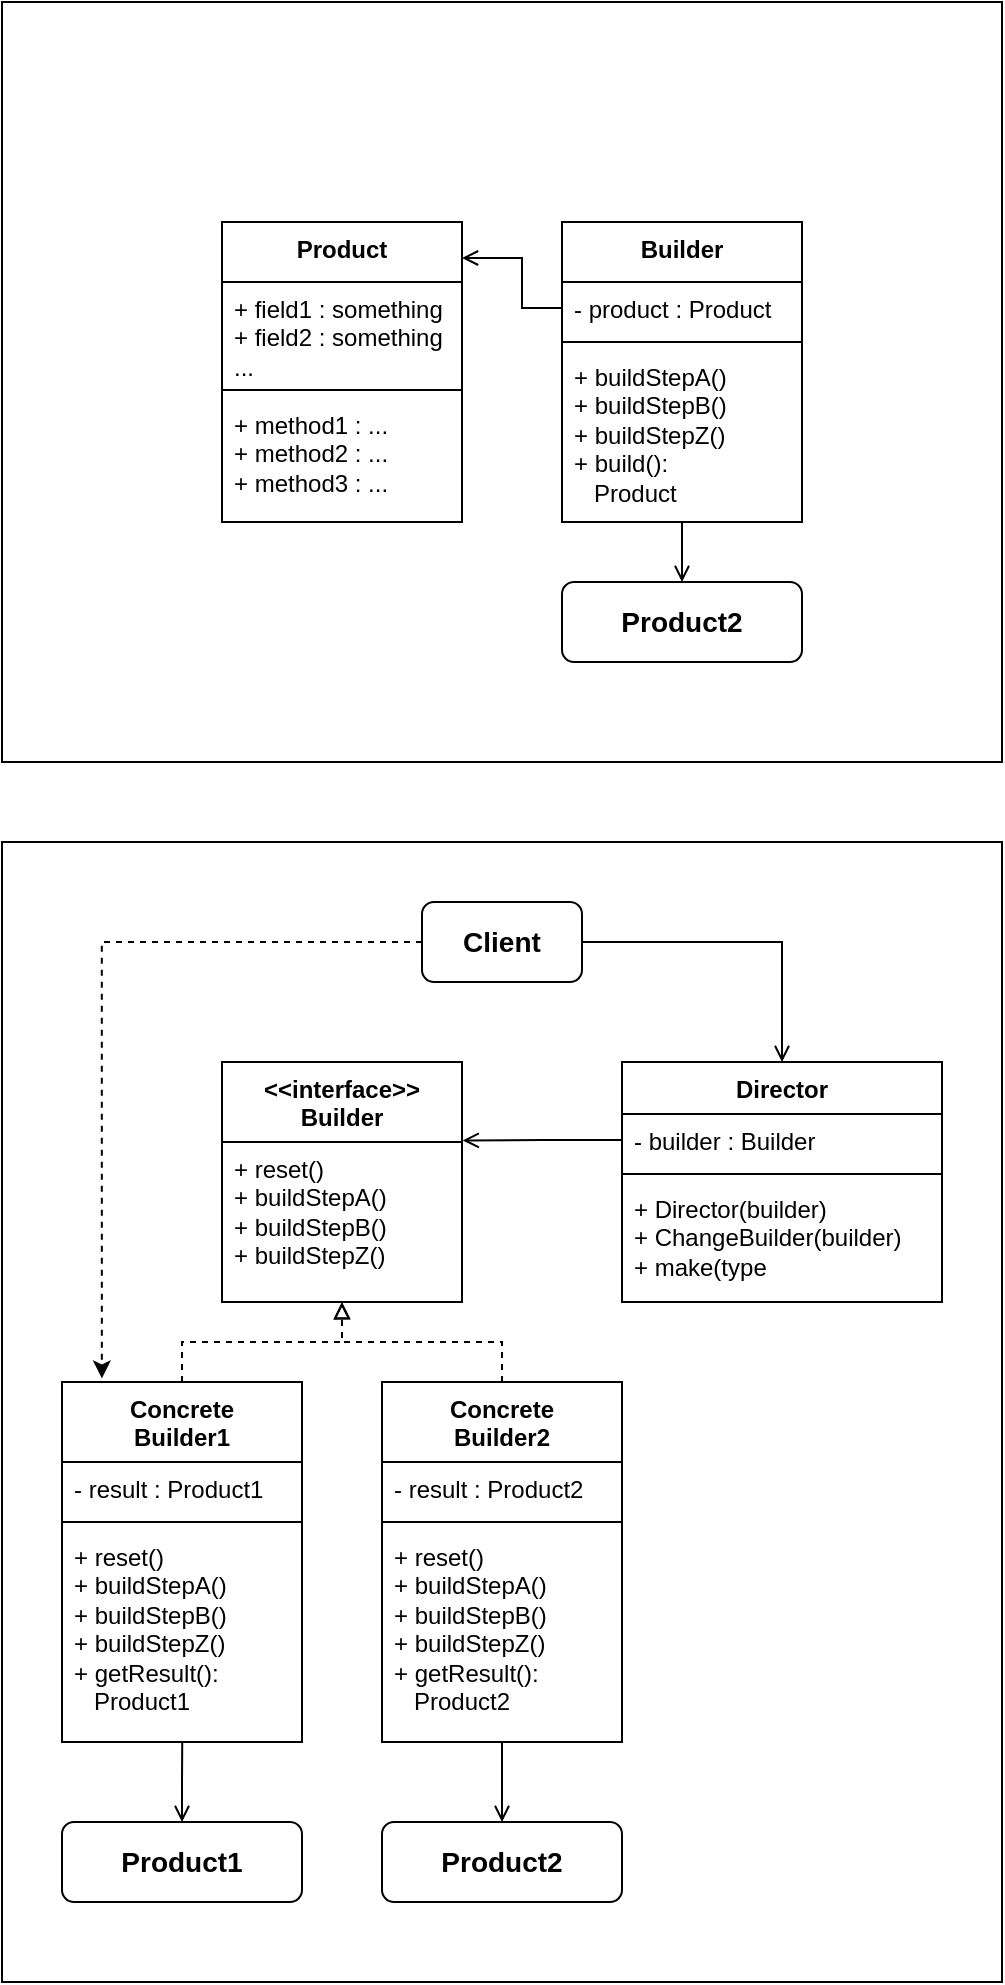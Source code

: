 <mxfile version="24.7.17">
  <diagram name="페이지-1" id="ypU21bKa67Hf4njDN83a">
    <mxGraphModel dx="819" dy="1647" grid="1" gridSize="10" guides="1" tooltips="1" connect="1" arrows="1" fold="1" page="1" pageScale="1" pageWidth="827" pageHeight="1169" math="0" shadow="0">
      <root>
        <mxCell id="0" />
        <mxCell id="1" parent="0" />
        <mxCell id="C2xDzj4FckyuXuH9RVpj-29" value="" style="rounded=0;whiteSpace=wrap;html=1;" vertex="1" parent="1">
          <mxGeometry x="170" y="210" width="500" height="570" as="geometry" />
        </mxCell>
        <mxCell id="C2xDzj4FckyuXuH9RVpj-23" style="edgeStyle=orthogonalEdgeStyle;rounded=0;orthogonalLoop=1;jettySize=auto;html=1;entryX=0.5;entryY=0;entryDx=0;entryDy=0;endArrow=open;endFill=0;" edge="1" parent="1" source="C2xDzj4FckyuXuH9RVpj-1" target="C2xDzj4FckyuXuH9RVpj-2">
          <mxGeometry relative="1" as="geometry">
            <Array as="points">
              <mxPoint x="560" y="260" />
            </Array>
          </mxGeometry>
        </mxCell>
        <mxCell id="C2xDzj4FckyuXuH9RVpj-1" value="&lt;font style=&quot;font-size: 14px;&quot;&gt;Client&lt;/font&gt;" style="rounded=1;whiteSpace=wrap;html=1;fontSize=14;fontStyle=1" vertex="1" parent="1">
          <mxGeometry x="380" y="240" width="80" height="40" as="geometry" />
        </mxCell>
        <mxCell id="C2xDzj4FckyuXuH9RVpj-2" value="Director" style="swimlane;fontStyle=1;align=center;verticalAlign=top;childLayout=stackLayout;horizontal=1;startSize=26;horizontalStack=0;resizeParent=1;resizeParentMax=0;resizeLast=0;collapsible=1;marginBottom=0;whiteSpace=wrap;html=1;" vertex="1" parent="1">
          <mxGeometry x="480" y="320" width="160" height="120" as="geometry" />
        </mxCell>
        <mxCell id="C2xDzj4FckyuXuH9RVpj-3" value="- builder : Builder" style="text;strokeColor=none;fillColor=none;align=left;verticalAlign=top;spacingLeft=4;spacingRight=4;overflow=hidden;rotatable=0;points=[[0,0.5],[1,0.5]];portConstraint=eastwest;whiteSpace=wrap;html=1;" vertex="1" parent="C2xDzj4FckyuXuH9RVpj-2">
          <mxGeometry y="26" width="160" height="26" as="geometry" />
        </mxCell>
        <mxCell id="C2xDzj4FckyuXuH9RVpj-4" value="" style="line;strokeWidth=1;fillColor=none;align=left;verticalAlign=middle;spacingTop=-1;spacingLeft=3;spacingRight=3;rotatable=0;labelPosition=right;points=[];portConstraint=eastwest;strokeColor=inherit;" vertex="1" parent="C2xDzj4FckyuXuH9RVpj-2">
          <mxGeometry y="52" width="160" height="8" as="geometry" />
        </mxCell>
        <mxCell id="C2xDzj4FckyuXuH9RVpj-5" value="+ Director(builder)&lt;div&gt;+ ChangeBuilder(builder)&lt;/div&gt;&lt;div&gt;+ make(type&lt;/div&gt;" style="text;strokeColor=none;fillColor=none;align=left;verticalAlign=top;spacingLeft=4;spacingRight=4;overflow=hidden;rotatable=0;points=[[0,0.5],[1,0.5]];portConstraint=eastwest;whiteSpace=wrap;html=1;" vertex="1" parent="C2xDzj4FckyuXuH9RVpj-2">
          <mxGeometry y="60" width="160" height="60" as="geometry" />
        </mxCell>
        <mxCell id="C2xDzj4FckyuXuH9RVpj-6" value="&amp;lt;&amp;lt;interface&amp;gt;&amp;gt;&lt;div&gt;Builder&lt;/div&gt;" style="swimlane;fontStyle=1;align=center;verticalAlign=top;childLayout=stackLayout;horizontal=1;startSize=40;horizontalStack=0;resizeParent=1;resizeParentMax=0;resizeLast=0;collapsible=1;marginBottom=0;whiteSpace=wrap;html=1;" vertex="1" parent="1">
          <mxGeometry x="280" y="320" width="120" height="120" as="geometry" />
        </mxCell>
        <mxCell id="C2xDzj4FckyuXuH9RVpj-9" value="+ reset()&lt;div&gt;+ buildStepA()&lt;/div&gt;&lt;div&gt;+ buildStepB()&lt;/div&gt;&lt;div&gt;+ buildStepZ()&lt;/div&gt;" style="text;strokeColor=none;fillColor=none;align=left;verticalAlign=top;spacingLeft=4;spacingRight=4;overflow=hidden;rotatable=0;points=[[0,0.5],[1,0.5]];portConstraint=eastwest;whiteSpace=wrap;html=1;" vertex="1" parent="C2xDzj4FckyuXuH9RVpj-6">
          <mxGeometry y="40" width="120" height="80" as="geometry" />
        </mxCell>
        <mxCell id="C2xDzj4FckyuXuH9RVpj-10" value="Concrete&lt;div&gt;Builder1&lt;/div&gt;" style="swimlane;fontStyle=1;align=center;verticalAlign=top;childLayout=stackLayout;horizontal=1;startSize=40;horizontalStack=0;resizeParent=1;resizeParentMax=0;resizeLast=0;collapsible=1;marginBottom=0;whiteSpace=wrap;html=1;" vertex="1" parent="1">
          <mxGeometry x="200" y="480" width="120" height="180" as="geometry" />
        </mxCell>
        <mxCell id="C2xDzj4FckyuXuH9RVpj-11" value="- result : Product1" style="text;strokeColor=none;fillColor=none;align=left;verticalAlign=top;spacingLeft=4;spacingRight=4;overflow=hidden;rotatable=0;points=[[0,0.5],[1,0.5]];portConstraint=eastwest;whiteSpace=wrap;html=1;" vertex="1" parent="C2xDzj4FckyuXuH9RVpj-10">
          <mxGeometry y="40" width="120" height="26" as="geometry" />
        </mxCell>
        <mxCell id="C2xDzj4FckyuXuH9RVpj-12" value="" style="line;strokeWidth=1;fillColor=none;align=left;verticalAlign=middle;spacingTop=-1;spacingLeft=3;spacingRight=3;rotatable=0;labelPosition=right;points=[];portConstraint=eastwest;strokeColor=inherit;" vertex="1" parent="C2xDzj4FckyuXuH9RVpj-10">
          <mxGeometry y="66" width="120" height="8" as="geometry" />
        </mxCell>
        <mxCell id="C2xDzj4FckyuXuH9RVpj-13" value="+ reset()&lt;div&gt;+ buildStepA()&lt;/div&gt;&lt;div&gt;+ buildStepB()&lt;/div&gt;&lt;div&gt;+ buildStepZ()&lt;/div&gt;&lt;div&gt;+ getResult():&lt;/div&gt;&lt;div&gt;&amp;nbsp; &amp;nbsp;Product1&lt;/div&gt;" style="text;strokeColor=none;fillColor=none;align=left;verticalAlign=top;spacingLeft=4;spacingRight=4;overflow=hidden;rotatable=0;points=[[0,0.5],[1,0.5]];portConstraint=eastwest;whiteSpace=wrap;html=1;" vertex="1" parent="C2xDzj4FckyuXuH9RVpj-10">
          <mxGeometry y="74" width="120" height="106" as="geometry" />
        </mxCell>
        <mxCell id="C2xDzj4FckyuXuH9RVpj-22" style="edgeStyle=orthogonalEdgeStyle;rounded=0;orthogonalLoop=1;jettySize=auto;html=1;dashed=1;endArrow=block;endFill=0;" edge="1" parent="1" source="C2xDzj4FckyuXuH9RVpj-14">
          <mxGeometry relative="1" as="geometry">
            <mxPoint x="340.0" y="440" as="targetPoint" />
            <Array as="points">
              <mxPoint x="420" y="460" />
              <mxPoint x="340" y="460" />
            </Array>
          </mxGeometry>
        </mxCell>
        <mxCell id="C2xDzj4FckyuXuH9RVpj-14" value="Concrete&lt;div&gt;Builder2&lt;/div&gt;" style="swimlane;fontStyle=1;align=center;verticalAlign=top;childLayout=stackLayout;horizontal=1;startSize=40;horizontalStack=0;resizeParent=1;resizeParentMax=0;resizeLast=0;collapsible=1;marginBottom=0;whiteSpace=wrap;html=1;" vertex="1" parent="1">
          <mxGeometry x="360" y="480" width="120" height="180" as="geometry" />
        </mxCell>
        <mxCell id="C2xDzj4FckyuXuH9RVpj-15" value="- result : Product2" style="text;strokeColor=none;fillColor=none;align=left;verticalAlign=top;spacingLeft=4;spacingRight=4;overflow=hidden;rotatable=0;points=[[0,0.5],[1,0.5]];portConstraint=eastwest;whiteSpace=wrap;html=1;" vertex="1" parent="C2xDzj4FckyuXuH9RVpj-14">
          <mxGeometry y="40" width="120" height="26" as="geometry" />
        </mxCell>
        <mxCell id="C2xDzj4FckyuXuH9RVpj-16" value="" style="line;strokeWidth=1;fillColor=none;align=left;verticalAlign=middle;spacingTop=-1;spacingLeft=3;spacingRight=3;rotatable=0;labelPosition=right;points=[];portConstraint=eastwest;strokeColor=inherit;" vertex="1" parent="C2xDzj4FckyuXuH9RVpj-14">
          <mxGeometry y="66" width="120" height="8" as="geometry" />
        </mxCell>
        <mxCell id="C2xDzj4FckyuXuH9RVpj-17" value="+ reset()&lt;div&gt;+ buildStepA()&lt;/div&gt;&lt;div&gt;+ buildStepB()&lt;/div&gt;&lt;div&gt;+ buildStepZ()&lt;/div&gt;&lt;div&gt;+ getResult():&lt;/div&gt;&lt;div&gt;&amp;nbsp; &amp;nbsp;Product2&lt;/div&gt;" style="text;strokeColor=none;fillColor=none;align=left;verticalAlign=top;spacingLeft=4;spacingRight=4;overflow=hidden;rotatable=0;points=[[0,0.5],[1,0.5]];portConstraint=eastwest;whiteSpace=wrap;html=1;" vertex="1" parent="C2xDzj4FckyuXuH9RVpj-14">
          <mxGeometry y="74" width="120" height="106" as="geometry" />
        </mxCell>
        <mxCell id="C2xDzj4FckyuXuH9RVpj-18" value="&lt;font style=&quot;font-size: 14px;&quot;&gt;Product1&lt;/font&gt;" style="rounded=1;whiteSpace=wrap;html=1;fontSize=14;fontStyle=1" vertex="1" parent="1">
          <mxGeometry x="200" y="700" width="120" height="40" as="geometry" />
        </mxCell>
        <mxCell id="C2xDzj4FckyuXuH9RVpj-19" value="&lt;font style=&quot;font-size: 14px;&quot;&gt;Product2&lt;/font&gt;" style="rounded=1;whiteSpace=wrap;html=1;fontSize=14;fontStyle=1" vertex="1" parent="1">
          <mxGeometry x="360" y="700" width="120" height="40" as="geometry" />
        </mxCell>
        <mxCell id="C2xDzj4FckyuXuH9RVpj-20" style="edgeStyle=orthogonalEdgeStyle;rounded=0;orthogonalLoop=1;jettySize=auto;html=1;entryX=0.499;entryY=1.003;entryDx=0;entryDy=0;entryPerimeter=0;dashed=1;endArrow=block;endFill=0;" edge="1" parent="1" source="C2xDzj4FckyuXuH9RVpj-10" target="C2xDzj4FckyuXuH9RVpj-9">
          <mxGeometry relative="1" as="geometry">
            <Array as="points">
              <mxPoint x="260" y="460" />
              <mxPoint x="340" y="460" />
              <mxPoint x="340" y="450" />
              <mxPoint x="340" y="450" />
            </Array>
          </mxGeometry>
        </mxCell>
        <mxCell id="C2xDzj4FckyuXuH9RVpj-24" style="edgeStyle=orthogonalEdgeStyle;rounded=0;orthogonalLoop=1;jettySize=auto;html=1;entryX=1.003;entryY=0.327;entryDx=0;entryDy=0;entryPerimeter=0;endArrow=open;endFill=0;" edge="1" parent="1" source="C2xDzj4FckyuXuH9RVpj-3" target="C2xDzj4FckyuXuH9RVpj-6">
          <mxGeometry relative="1" as="geometry" />
        </mxCell>
        <mxCell id="C2xDzj4FckyuXuH9RVpj-25" style="edgeStyle=orthogonalEdgeStyle;rounded=0;orthogonalLoop=1;jettySize=auto;html=1;entryX=0.501;entryY=1;entryDx=0;entryDy=0;entryPerimeter=0;startArrow=open;startFill=0;endArrow=none;endFill=0;" edge="1" parent="1" source="C2xDzj4FckyuXuH9RVpj-18" target="C2xDzj4FckyuXuH9RVpj-13">
          <mxGeometry relative="1" as="geometry" />
        </mxCell>
        <mxCell id="C2xDzj4FckyuXuH9RVpj-26" style="edgeStyle=orthogonalEdgeStyle;rounded=0;orthogonalLoop=1;jettySize=auto;html=1;entryX=0.5;entryY=1.002;entryDx=0;entryDy=0;entryPerimeter=0;startArrow=open;startFill=0;endArrow=none;endFill=0;" edge="1" parent="1" source="C2xDzj4FckyuXuH9RVpj-19" target="C2xDzj4FckyuXuH9RVpj-17">
          <mxGeometry relative="1" as="geometry" />
        </mxCell>
        <mxCell id="C2xDzj4FckyuXuH9RVpj-27" style="edgeStyle=orthogonalEdgeStyle;rounded=0;orthogonalLoop=1;jettySize=auto;html=1;entryX=0.166;entryY=-0.01;entryDx=0;entryDy=0;entryPerimeter=0;dashed=1;" edge="1" parent="1" source="C2xDzj4FckyuXuH9RVpj-1" target="C2xDzj4FckyuXuH9RVpj-10">
          <mxGeometry relative="1" as="geometry" />
        </mxCell>
        <mxCell id="C2xDzj4FckyuXuH9RVpj-30" value="" style="rounded=0;whiteSpace=wrap;html=1;" vertex="1" parent="1">
          <mxGeometry x="170" y="-210" width="500" height="380" as="geometry" />
        </mxCell>
        <mxCell id="C2xDzj4FckyuXuH9RVpj-44" value="Builder" style="swimlane;fontStyle=1;align=center;verticalAlign=top;childLayout=stackLayout;horizontal=1;startSize=30;horizontalStack=0;resizeParent=1;resizeParentMax=0;resizeLast=0;collapsible=1;marginBottom=0;whiteSpace=wrap;html=1;" vertex="1" parent="1">
          <mxGeometry x="450" y="-100" width="120" height="150" as="geometry" />
        </mxCell>
        <mxCell id="C2xDzj4FckyuXuH9RVpj-45" value="- product : Product" style="text;strokeColor=none;fillColor=none;align=left;verticalAlign=top;spacingLeft=4;spacingRight=4;overflow=hidden;rotatable=0;points=[[0,0.5],[1,0.5]];portConstraint=eastwest;whiteSpace=wrap;html=1;" vertex="1" parent="C2xDzj4FckyuXuH9RVpj-44">
          <mxGeometry y="30" width="120" height="26" as="geometry" />
        </mxCell>
        <mxCell id="C2xDzj4FckyuXuH9RVpj-46" value="" style="line;strokeWidth=1;fillColor=none;align=left;verticalAlign=middle;spacingTop=-1;spacingLeft=3;spacingRight=3;rotatable=0;labelPosition=right;points=[];portConstraint=eastwest;strokeColor=inherit;" vertex="1" parent="C2xDzj4FckyuXuH9RVpj-44">
          <mxGeometry y="56" width="120" height="8" as="geometry" />
        </mxCell>
        <mxCell id="C2xDzj4FckyuXuH9RVpj-47" value="&lt;div&gt;+ buildStepA()&lt;/div&gt;&lt;div&gt;+ buildStepB()&lt;/div&gt;&lt;div&gt;+ buildStepZ()&lt;/div&gt;&lt;div&gt;+ build():&lt;/div&gt;&lt;div&gt;&amp;nbsp; &amp;nbsp;Product&lt;/div&gt;" style="text;strokeColor=none;fillColor=none;align=left;verticalAlign=top;spacingLeft=4;spacingRight=4;overflow=hidden;rotatable=0;points=[[0,0.5],[1,0.5]];portConstraint=eastwest;whiteSpace=wrap;html=1;" vertex="1" parent="C2xDzj4FckyuXuH9RVpj-44">
          <mxGeometry y="64" width="120" height="86" as="geometry" />
        </mxCell>
        <mxCell id="C2xDzj4FckyuXuH9RVpj-49" value="&lt;font style=&quot;font-size: 14px;&quot;&gt;Product2&lt;/font&gt;" style="rounded=1;whiteSpace=wrap;html=1;fontSize=14;fontStyle=1" vertex="1" parent="1">
          <mxGeometry x="450" y="80" width="120" height="40" as="geometry" />
        </mxCell>
        <mxCell id="C2xDzj4FckyuXuH9RVpj-53" style="edgeStyle=orthogonalEdgeStyle;rounded=0;orthogonalLoop=1;jettySize=auto;html=1;entryX=0.5;entryY=1.002;entryDx=0;entryDy=0;entryPerimeter=0;startArrow=open;startFill=0;endArrow=none;endFill=0;" edge="1" parent="1" source="C2xDzj4FckyuXuH9RVpj-49" target="C2xDzj4FckyuXuH9RVpj-47">
          <mxGeometry relative="1" as="geometry" />
        </mxCell>
        <mxCell id="C2xDzj4FckyuXuH9RVpj-64" value="Product" style="swimlane;fontStyle=1;align=center;verticalAlign=top;childLayout=stackLayout;horizontal=1;startSize=30;horizontalStack=0;resizeParent=1;resizeParentMax=0;resizeLast=0;collapsible=1;marginBottom=0;whiteSpace=wrap;html=1;" vertex="1" parent="1">
          <mxGeometry x="280" y="-100" width="120" height="150" as="geometry" />
        </mxCell>
        <mxCell id="C2xDzj4FckyuXuH9RVpj-65" value="+ field1 : something&lt;div&gt;+ field2 : something&lt;/div&gt;&lt;div&gt;...&lt;/div&gt;" style="text;strokeColor=none;fillColor=none;align=left;verticalAlign=top;spacingLeft=4;spacingRight=4;overflow=hidden;rotatable=0;points=[[0,0.5],[1,0.5]];portConstraint=eastwest;whiteSpace=wrap;html=1;" vertex="1" parent="C2xDzj4FckyuXuH9RVpj-64">
          <mxGeometry y="30" width="120" height="50" as="geometry" />
        </mxCell>
        <mxCell id="C2xDzj4FckyuXuH9RVpj-66" value="" style="line;strokeWidth=1;fillColor=none;align=left;verticalAlign=middle;spacingTop=-1;spacingLeft=3;spacingRight=3;rotatable=0;labelPosition=right;points=[];portConstraint=eastwest;strokeColor=inherit;" vertex="1" parent="C2xDzj4FckyuXuH9RVpj-64">
          <mxGeometry y="80" width="120" height="8" as="geometry" />
        </mxCell>
        <mxCell id="C2xDzj4FckyuXuH9RVpj-67" value="&lt;div&gt;+ method1 : ...&lt;/div&gt;&lt;div&gt;+ method2 : ...&lt;/div&gt;&lt;div&gt;+ method3 : ...&lt;/div&gt;" style="text;strokeColor=none;fillColor=none;align=left;verticalAlign=top;spacingLeft=4;spacingRight=4;overflow=hidden;rotatable=0;points=[[0,0.5],[1,0.5]];portConstraint=eastwest;whiteSpace=wrap;html=1;" vertex="1" parent="C2xDzj4FckyuXuH9RVpj-64">
          <mxGeometry y="88" width="120" height="62" as="geometry" />
        </mxCell>
        <mxCell id="C2xDzj4FckyuXuH9RVpj-69" style="edgeStyle=orthogonalEdgeStyle;rounded=0;orthogonalLoop=1;jettySize=auto;html=1;exitX=0;exitY=0.5;exitDx=0;exitDy=0;endArrow=open;endFill=0;" edge="1" parent="1" source="C2xDzj4FckyuXuH9RVpj-45">
          <mxGeometry relative="1" as="geometry">
            <mxPoint x="400" y="-82" as="targetPoint" />
            <Array as="points">
              <mxPoint x="430" y="-57" />
              <mxPoint x="430" y="-82" />
            </Array>
          </mxGeometry>
        </mxCell>
      </root>
    </mxGraphModel>
  </diagram>
</mxfile>
